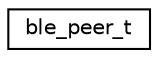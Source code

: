 digraph "Graphical Class Hierarchy"
{
  edge [fontname="Helvetica",fontsize="10",labelfontname="Helvetica",labelfontsize="10"];
  node [fontname="Helvetica",fontsize="10",shape=record];
  rankdir="LR";
  Node1 [label="ble_peer_t",height=0.2,width=0.4,color="black", fillcolor="white", style="filled",URL="$structble__peer__t.html",tooltip="Peer properties. "];
}
